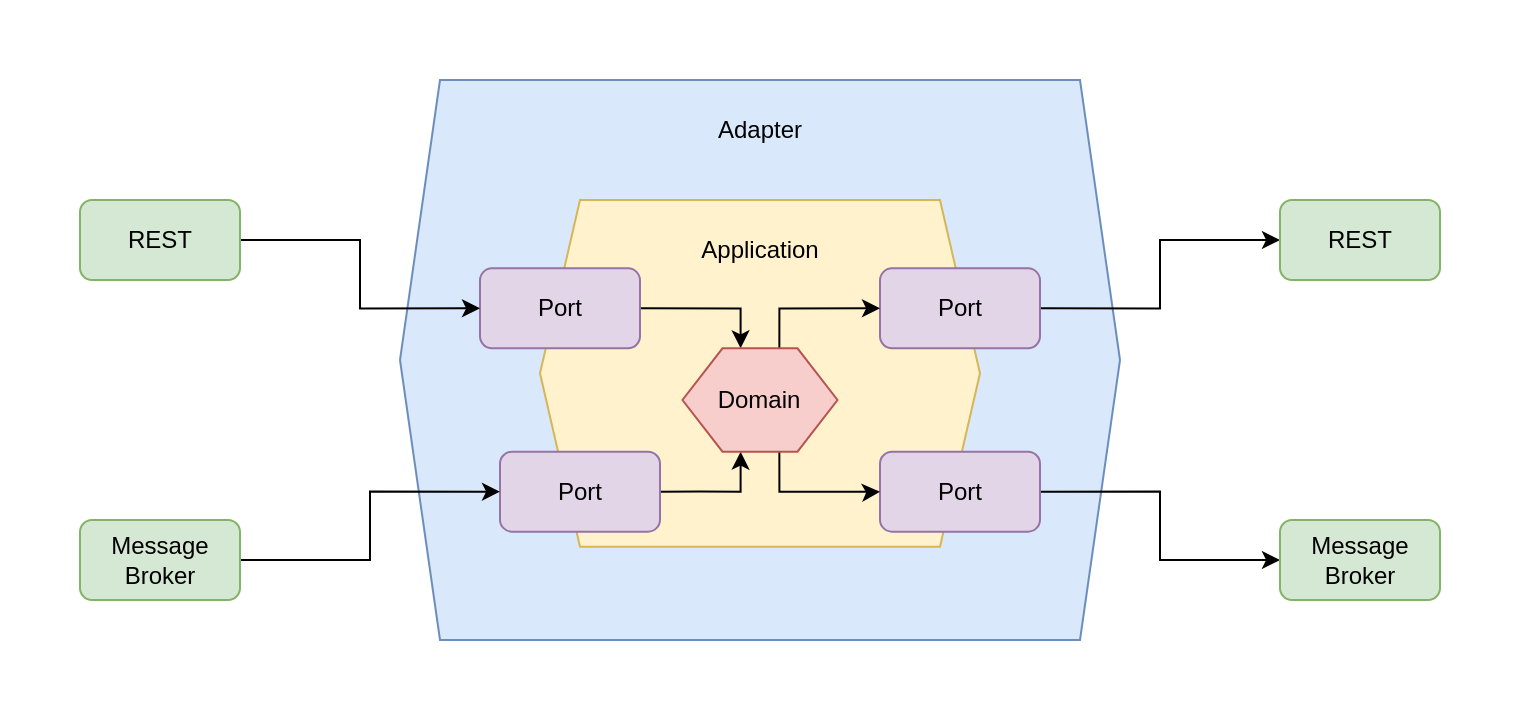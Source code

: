 <mxfile version="27.0.6">
  <diagram id="POd_VmACm_ELJilLZUvX" name="Hexagonal">
    <mxGraphModel dx="998" dy="861" grid="1" gridSize="10" guides="1" tooltips="1" connect="1" arrows="1" fold="1" page="1" pageScale="1" pageWidth="850" pageHeight="1100" math="0" shadow="0">
      <root>
        <mxCell id="0" />
        <mxCell id="1" parent="0" />
        <mxCell id="nNnwuQH6DUJucTWPvERn-29" value="" style="rounded=0;whiteSpace=wrap;html=1;strokeColor=none;" vertex="1" parent="1">
          <mxGeometry x="45" y="280" width="760" height="360" as="geometry" />
        </mxCell>
        <mxCell id="nNnwuQH6DUJucTWPvERn-1" value="" style="shape=hexagon;perimeter=hexagonPerimeter2;whiteSpace=wrap;html=1;fixedSize=1;fillColor=#dae8fc;strokeColor=#6c8ebf;" vertex="1" parent="1">
          <mxGeometry x="245" y="320" width="360" height="280" as="geometry" />
        </mxCell>
        <mxCell id="nNnwuQH6DUJucTWPvERn-2" value="" style="shape=hexagon;perimeter=hexagonPerimeter2;whiteSpace=wrap;html=1;fixedSize=1;fillColor=#fff2cc;strokeColor=#d6b656;" vertex="1" parent="1">
          <mxGeometry x="315" y="380" width="220" height="173.34" as="geometry" />
        </mxCell>
        <mxCell id="nNnwuQH6DUJucTWPvERn-23" style="edgeStyle=orthogonalEdgeStyle;rounded=0;orthogonalLoop=1;jettySize=auto;html=1;exitX=1;exitY=0.5;exitDx=0;exitDy=0;entryX=0.375;entryY=0;entryDx=0;entryDy=0;" edge="1" parent="1" source="nNnwuQH6DUJucTWPvERn-4" target="nNnwuQH6DUJucTWPvERn-19">
          <mxGeometry relative="1" as="geometry" />
        </mxCell>
        <mxCell id="nNnwuQH6DUJucTWPvERn-4" value="Port" style="rounded=1;whiteSpace=wrap;html=1;fillColor=#e1d5e7;strokeColor=#9673a6;" vertex="1" parent="1">
          <mxGeometry x="285" y="414.17" width="80" height="40" as="geometry" />
        </mxCell>
        <mxCell id="nNnwuQH6DUJucTWPvERn-24" style="edgeStyle=orthogonalEdgeStyle;rounded=0;orthogonalLoop=1;jettySize=auto;html=1;exitX=1;exitY=0.5;exitDx=0;exitDy=0;entryX=0.375;entryY=1;entryDx=0;entryDy=0;" edge="1" parent="1" source="nNnwuQH6DUJucTWPvERn-5" target="nNnwuQH6DUJucTWPvERn-19">
          <mxGeometry relative="1" as="geometry" />
        </mxCell>
        <mxCell id="nNnwuQH6DUJucTWPvERn-5" value="Port" style="rounded=1;whiteSpace=wrap;html=1;fillColor=#e1d5e7;strokeColor=#9673a6;" vertex="1" parent="1">
          <mxGeometry x="295" y="505.83" width="80" height="40" as="geometry" />
        </mxCell>
        <mxCell id="nNnwuQH6DUJucTWPvERn-16" value="" style="edgeStyle=orthogonalEdgeStyle;rounded=0;orthogonalLoop=1;jettySize=auto;html=1;exitX=1;exitY=0.5;exitDx=0;exitDy=0;entryX=0;entryY=0.5;entryDx=0;entryDy=0;" edge="1" parent="1" source="nNnwuQH6DUJucTWPvERn-6" target="nNnwuQH6DUJucTWPvERn-15">
          <mxGeometry relative="1" as="geometry" />
        </mxCell>
        <mxCell id="nNnwuQH6DUJucTWPvERn-6" value="Port" style="rounded=1;whiteSpace=wrap;html=1;fillColor=#e1d5e7;strokeColor=#9673a6;" vertex="1" parent="1">
          <mxGeometry x="485" y="414.17" width="80" height="40" as="geometry" />
        </mxCell>
        <mxCell id="nNnwuQH6DUJucTWPvERn-18" value="" style="edgeStyle=orthogonalEdgeStyle;rounded=0;orthogonalLoop=1;jettySize=auto;html=1;exitX=1;exitY=0.5;exitDx=0;exitDy=0;entryX=0;entryY=0.5;entryDx=0;entryDy=0;" edge="1" parent="1" source="nNnwuQH6DUJucTWPvERn-7" target="nNnwuQH6DUJucTWPvERn-17">
          <mxGeometry relative="1" as="geometry" />
        </mxCell>
        <mxCell id="nNnwuQH6DUJucTWPvERn-7" value="Port" style="rounded=1;whiteSpace=wrap;html=1;fillColor=#e1d5e7;strokeColor=#9673a6;" vertex="1" parent="1">
          <mxGeometry x="485" y="505.83" width="80" height="40" as="geometry" />
        </mxCell>
        <mxCell id="nNnwuQH6DUJucTWPvERn-12" value="" style="edgeStyle=orthogonalEdgeStyle;rounded=0;orthogonalLoop=1;jettySize=auto;html=1;exitX=1;exitY=0.5;exitDx=0;exitDy=0;entryX=0;entryY=0.5;entryDx=0;entryDy=0;" edge="1" parent="1" source="nNnwuQH6DUJucTWPvERn-10" target="nNnwuQH6DUJucTWPvERn-4">
          <mxGeometry relative="1" as="geometry" />
        </mxCell>
        <mxCell id="nNnwuQH6DUJucTWPvERn-10" value="REST" style="rounded=1;whiteSpace=wrap;html=1;fillColor=#d5e8d4;strokeColor=#82b366;" vertex="1" parent="1">
          <mxGeometry x="85" y="380" width="80" height="40" as="geometry" />
        </mxCell>
        <mxCell id="nNnwuQH6DUJucTWPvERn-11" value="Adapter" style="text;html=1;align=center;verticalAlign=middle;whiteSpace=wrap;rounded=0;" vertex="1" parent="1">
          <mxGeometry x="395" y="330" width="60" height="30" as="geometry" />
        </mxCell>
        <mxCell id="nNnwuQH6DUJucTWPvERn-14" value="" style="edgeStyle=orthogonalEdgeStyle;rounded=0;orthogonalLoop=1;jettySize=auto;html=1;exitX=1;exitY=0.5;exitDx=0;exitDy=0;entryX=0;entryY=0.5;entryDx=0;entryDy=0;" edge="1" parent="1" source="nNnwuQH6DUJucTWPvERn-13" target="nNnwuQH6DUJucTWPvERn-5">
          <mxGeometry relative="1" as="geometry" />
        </mxCell>
        <mxCell id="nNnwuQH6DUJucTWPvERn-13" value="Message Broker" style="rounded=1;whiteSpace=wrap;html=1;fillColor=#d5e8d4;strokeColor=#82b366;" vertex="1" parent="1">
          <mxGeometry x="85" y="540" width="80" height="40" as="geometry" />
        </mxCell>
        <mxCell id="nNnwuQH6DUJucTWPvERn-15" value="REST" style="rounded=1;whiteSpace=wrap;html=1;fillColor=#d5e8d4;strokeColor=#82b366;" vertex="1" parent="1">
          <mxGeometry x="685" y="380" width="80" height="40" as="geometry" />
        </mxCell>
        <mxCell id="nNnwuQH6DUJucTWPvERn-17" value="Message Broker" style="rounded=1;whiteSpace=wrap;html=1;fillColor=#d5e8d4;strokeColor=#82b366;" vertex="1" parent="1">
          <mxGeometry x="685" y="540" width="80" height="40" as="geometry" />
        </mxCell>
        <mxCell id="nNnwuQH6DUJucTWPvERn-25" style="edgeStyle=orthogonalEdgeStyle;rounded=0;orthogonalLoop=1;jettySize=auto;html=1;exitX=0.625;exitY=0;exitDx=0;exitDy=0;entryX=0;entryY=0.5;entryDx=0;entryDy=0;" edge="1" parent="1" source="nNnwuQH6DUJucTWPvERn-19" target="nNnwuQH6DUJucTWPvERn-6">
          <mxGeometry relative="1" as="geometry" />
        </mxCell>
        <mxCell id="nNnwuQH6DUJucTWPvERn-27" style="edgeStyle=orthogonalEdgeStyle;rounded=0;orthogonalLoop=1;jettySize=auto;html=1;exitX=0.625;exitY=1;exitDx=0;exitDy=0;entryX=0;entryY=0.5;entryDx=0;entryDy=0;" edge="1" parent="1" source="nNnwuQH6DUJucTWPvERn-19" target="nNnwuQH6DUJucTWPvERn-7">
          <mxGeometry relative="1" as="geometry" />
        </mxCell>
        <mxCell id="nNnwuQH6DUJucTWPvERn-19" value="Domain" style="shape=hexagon;perimeter=hexagonPerimeter2;whiteSpace=wrap;html=1;fixedSize=1;fillColor=#f8cecc;strokeColor=#b85450;" vertex="1" parent="1">
          <mxGeometry x="386.25" y="454.17" width="77.49" height="51.66" as="geometry" />
        </mxCell>
        <mxCell id="nNnwuQH6DUJucTWPvERn-28" value="Application" style="text;html=1;align=center;verticalAlign=middle;whiteSpace=wrap;rounded=0;" vertex="1" parent="1">
          <mxGeometry x="395" y="390" width="60" height="30" as="geometry" />
        </mxCell>
      </root>
    </mxGraphModel>
  </diagram>
</mxfile>
